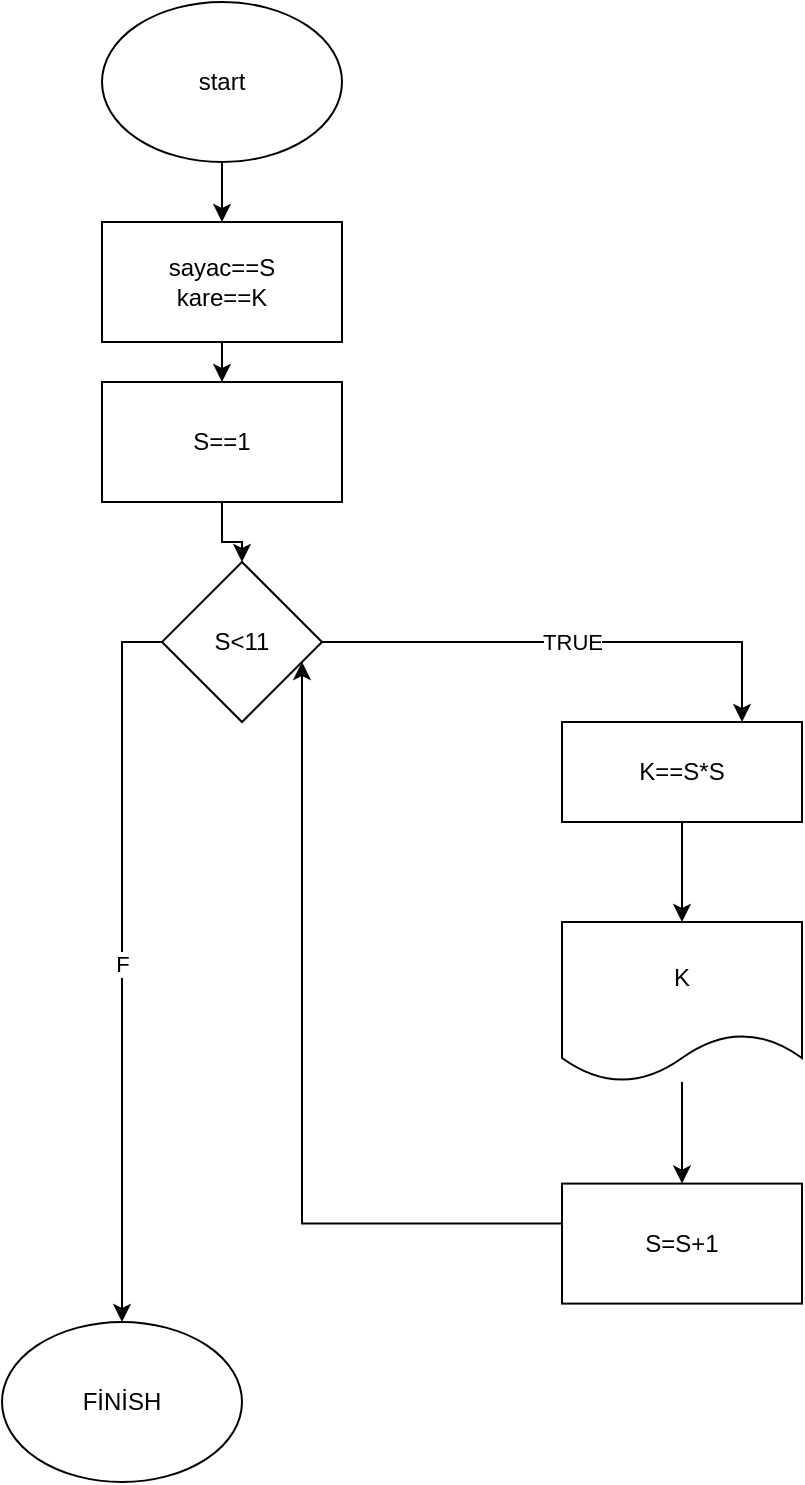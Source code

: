 <mxfile version="22.0.3" type="device">
  <diagram name="Sayfa -1" id="TElUqwyG5KO-uIkUwaSR">
    <mxGraphModel dx="1036" dy="606" grid="1" gridSize="10" guides="1" tooltips="1" connect="1" arrows="1" fold="1" page="1" pageScale="1" pageWidth="827" pageHeight="1169" math="0" shadow="0">
      <root>
        <mxCell id="0" />
        <mxCell id="1" parent="0" />
        <mxCell id="JYRg4kEmxgdDSoZz9MIl-2" style="edgeStyle=orthogonalEdgeStyle;rounded=0;orthogonalLoop=1;jettySize=auto;html=1;" parent="1" source="JYRg4kEmxgdDSoZz9MIl-1" target="JYRg4kEmxgdDSoZz9MIl-3" edge="1">
          <mxGeometry relative="1" as="geometry">
            <mxPoint x="390" y="160" as="targetPoint" />
          </mxGeometry>
        </mxCell>
        <mxCell id="JYRg4kEmxgdDSoZz9MIl-1" value="start" style="ellipse;whiteSpace=wrap;html=1;" parent="1" vertex="1">
          <mxGeometry x="330" y="20" width="120" height="80" as="geometry" />
        </mxCell>
        <mxCell id="JYRg4kEmxgdDSoZz9MIl-4" style="edgeStyle=orthogonalEdgeStyle;rounded=0;orthogonalLoop=1;jettySize=auto;html=1;" parent="1" source="JYRg4kEmxgdDSoZz9MIl-3" target="JYRg4kEmxgdDSoZz9MIl-5" edge="1">
          <mxGeometry relative="1" as="geometry">
            <mxPoint x="390" y="240" as="targetPoint" />
          </mxGeometry>
        </mxCell>
        <mxCell id="JYRg4kEmxgdDSoZz9MIl-3" value="sayac==S&lt;br&gt;kare==K" style="rounded=0;whiteSpace=wrap;html=1;" parent="1" vertex="1">
          <mxGeometry x="330" y="130" width="120" height="60" as="geometry" />
        </mxCell>
        <mxCell id="JYRg4kEmxgdDSoZz9MIl-6" style="edgeStyle=orthogonalEdgeStyle;rounded=0;orthogonalLoop=1;jettySize=auto;html=1;" parent="1" source="JYRg4kEmxgdDSoZz9MIl-5" target="JYRg4kEmxgdDSoZz9MIl-7" edge="1">
          <mxGeometry relative="1" as="geometry">
            <mxPoint x="390" y="320" as="targetPoint" />
          </mxGeometry>
        </mxCell>
        <mxCell id="JYRg4kEmxgdDSoZz9MIl-5" value="S==1" style="rounded=0;whiteSpace=wrap;html=1;" parent="1" vertex="1">
          <mxGeometry x="330" y="210" width="120" height="60" as="geometry" />
        </mxCell>
        <mxCell id="JYRg4kEmxgdDSoZz9MIl-10" value="TRUE" style="edgeStyle=orthogonalEdgeStyle;rounded=0;orthogonalLoop=1;jettySize=auto;html=1;entryX=0.75;entryY=0;entryDx=0;entryDy=0;" parent="1" source="JYRg4kEmxgdDSoZz9MIl-7" target="JYRg4kEmxgdDSoZz9MIl-9" edge="1">
          <mxGeometry relative="1" as="geometry" />
        </mxCell>
        <mxCell id="JYRg4kEmxgdDSoZz9MIl-17" value="F" style="edgeStyle=orthogonalEdgeStyle;rounded=0;orthogonalLoop=1;jettySize=auto;html=1;" parent="1" source="JYRg4kEmxgdDSoZz9MIl-7" edge="1">
          <mxGeometry relative="1" as="geometry">
            <mxPoint x="340" y="680" as="targetPoint" />
          </mxGeometry>
        </mxCell>
        <mxCell id="JYRg4kEmxgdDSoZz9MIl-7" value="S&amp;lt;11" style="rhombus;whiteSpace=wrap;html=1;" parent="1" vertex="1">
          <mxGeometry x="360" y="300" width="80" height="80" as="geometry" />
        </mxCell>
        <mxCell id="JYRg4kEmxgdDSoZz9MIl-13" style="edgeStyle=orthogonalEdgeStyle;rounded=0;orthogonalLoop=1;jettySize=auto;html=1;" parent="1" source="JYRg4kEmxgdDSoZz9MIl-9" edge="1">
          <mxGeometry relative="1" as="geometry">
            <mxPoint x="620" y="480" as="targetPoint" />
          </mxGeometry>
        </mxCell>
        <mxCell id="JYRg4kEmxgdDSoZz9MIl-9" value="K==S*S" style="rounded=0;whiteSpace=wrap;html=1;" parent="1" vertex="1">
          <mxGeometry x="560" y="380" width="120" height="50" as="geometry" />
        </mxCell>
        <mxCell id="JYRg4kEmxgdDSoZz9MIl-14" style="edgeStyle=orthogonalEdgeStyle;rounded=0;orthogonalLoop=1;jettySize=auto;html=1;" parent="1" source="JYRg4kEmxgdDSoZz9MIl-12" target="JYRg4kEmxgdDSoZz9MIl-15" edge="1">
          <mxGeometry relative="1" as="geometry">
            <mxPoint x="620" y="640.8" as="targetPoint" />
          </mxGeometry>
        </mxCell>
        <mxCell id="JYRg4kEmxgdDSoZz9MIl-12" value="K" style="shape=document;whiteSpace=wrap;html=1;boundedLbl=1;" parent="1" vertex="1">
          <mxGeometry x="560" y="480" width="120" height="80" as="geometry" />
        </mxCell>
        <mxCell id="JYRg4kEmxgdDSoZz9MIl-16" style="edgeStyle=orthogonalEdgeStyle;rounded=0;orthogonalLoop=1;jettySize=auto;html=1;" parent="1" edge="1">
          <mxGeometry relative="1" as="geometry">
            <mxPoint x="570" y="630.8" as="sourcePoint" />
            <mxPoint x="430" y="350" as="targetPoint" />
            <Array as="points">
              <mxPoint x="430" y="631" />
            </Array>
          </mxGeometry>
        </mxCell>
        <mxCell id="JYRg4kEmxgdDSoZz9MIl-15" value="S=S+1" style="rounded=0;whiteSpace=wrap;html=1;" parent="1" vertex="1">
          <mxGeometry x="560" y="610.8" width="120" height="60" as="geometry" />
        </mxCell>
        <mxCell id="ZwTw9uWJk93T5RWniIiu-1" value="FİNİSH" style="ellipse;whiteSpace=wrap;html=1;" parent="1" vertex="1">
          <mxGeometry x="280" y="680" width="120" height="80" as="geometry" />
        </mxCell>
      </root>
    </mxGraphModel>
  </diagram>
</mxfile>
